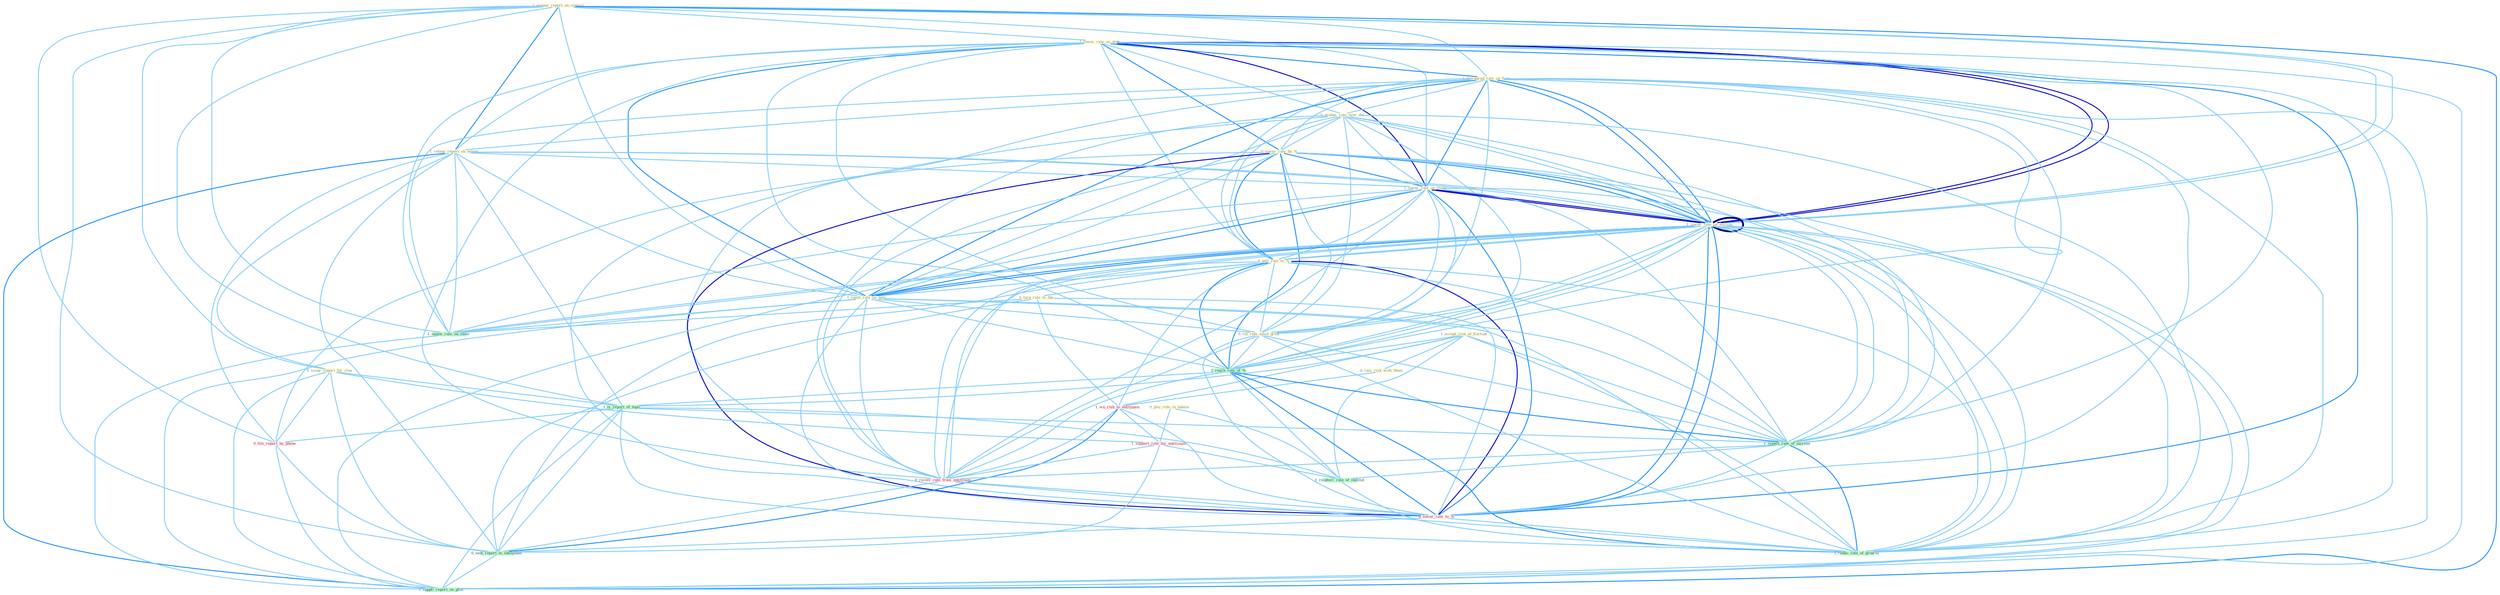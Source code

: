 Graph G{ 
    node
    [shape=polygon,style=filled,width=.5,height=.06,color="#BDFCC9",fixedsize=true,fontsize=4,
    fontcolor="#2f4f4f"];
    {node
    [color="#ffffe0", fontcolor="#8b7d6b"] "1_prepar_report_on_contact " "1_lower_rate_on_debt " "0_plai_role_in_takeov " "1_accept_risk_of_fluctuat " "1_downgrad_rate_on_firm " "0_produc_rate_over_dai " "0_lower_rate_by_% " "1_releas_report_on_extent " "1_lower_rate_on_stock " "1_lower_rate_on_million " "0_pull_rate_to_% " "0_rais_risk_with_them " "0_scour_report_for_clue " "0_turn_rule_to_the " "1_reset_rate_on_note " "0_cut_rate_amid_grow "}
{node [color="#fff0f5", fontcolor="#b22222"] "1_wa_risk_to_entitynam " "1_support_role_for_entitynam " "0_receiv_rate_from_entitynam " "0_file_report_by_phone " "0_lower_rate_to_% "}
edge [color="#B0E2FF"];

	"1_prepar_report_on_contact " -- "1_lower_rate_on_debt " [w="1", color="#87cefa" ];
	"1_prepar_report_on_contact " -- "1_downgrad_rate_on_firm " [w="1", color="#87cefa" ];
	"1_prepar_report_on_contact " -- "1_releas_report_on_extent " [w="2", color="#1e90ff" , len=0.8];
	"1_prepar_report_on_contact " -- "1_lower_rate_on_stock " [w="1", color="#87cefa" ];
	"1_prepar_report_on_contact " -- "1_lower_rate_on_million " [w="1", color="#87cefa" ];
	"1_prepar_report_on_contact " -- "0_scour_report_for_clue " [w="1", color="#87cefa" ];
	"1_prepar_report_on_contact " -- "1_reset_rate_on_note " [w="1", color="#87cefa" ];
	"1_prepar_report_on_contact " -- "1_impos_rule_on_state " [w="1", color="#87cefa" ];
	"1_prepar_report_on_contact " -- "1_is_report_of_topic " [w="1", color="#87cefa" ];
	"1_prepar_report_on_contact " -- "1_lower_rate_on_million " [w="1", color="#87cefa" ];
	"1_prepar_report_on_contact " -- "0_file_report_by_phone " [w="1", color="#87cefa" ];
	"1_prepar_report_on_contact " -- "0_sent_report_to_entitynam " [w="1", color="#87cefa" ];
	"1_prepar_report_on_contact " -- "1_suppli_report_on_plan " [w="2", color="#1e90ff" , len=0.8];
	"1_lower_rate_on_debt " -- "1_downgrad_rate_on_firm " [w="2", color="#1e90ff" , len=0.8];
	"1_lower_rate_on_debt " -- "0_produc_rate_over_dai " [w="1", color="#87cefa" ];
	"1_lower_rate_on_debt " -- "0_lower_rate_by_% " [w="2", color="#1e90ff" , len=0.8];
	"1_lower_rate_on_debt " -- "1_releas_report_on_extent " [w="1", color="#87cefa" ];
	"1_lower_rate_on_debt " -- "1_lower_rate_on_stock " [w="3", color="#0000cd" , len=0.6];
	"1_lower_rate_on_debt " -- "1_lower_rate_on_million " [w="3", color="#0000cd" , len=0.6];
	"1_lower_rate_on_debt " -- "0_pull_rate_to_% " [w="1", color="#87cefa" ];
	"1_lower_rate_on_debt " -- "1_reset_rate_on_note " [w="2", color="#1e90ff" , len=0.8];
	"1_lower_rate_on_debt " -- "0_cut_rate_amid_grow " [w="1", color="#87cefa" ];
	"1_lower_rate_on_debt " -- "1_impos_rule_on_state " [w="1", color="#87cefa" ];
	"1_lower_rate_on_debt " -- "1_reach_rate_of_% " [w="1", color="#87cefa" ];
	"1_lower_rate_on_debt " -- "1_expect_rate_of_increas " [w="1", color="#87cefa" ];
	"1_lower_rate_on_debt " -- "1_lower_rate_on_million " [w="3", color="#0000cd" , len=0.6];
	"1_lower_rate_on_debt " -- "0_receiv_rate_from_entitynam " [w="1", color="#87cefa" ];
	"1_lower_rate_on_debt " -- "0_lower_rate_to_% " [w="2", color="#1e90ff" , len=0.8];
	"1_lower_rate_on_debt " -- "1_suppli_report_on_plan " [w="1", color="#87cefa" ];
	"1_lower_rate_on_debt " -- "1_reduc_rate_of_growth " [w="1", color="#87cefa" ];
	"0_plai_role_in_takeov " -- "1_support_role_for_entitynam " [w="1", color="#87cefa" ];
	"0_plai_role_in_takeov " -- "1_reinforc_role_of_institut " [w="1", color="#87cefa" ];
	"1_accept_risk_of_fluctuat " -- "0_rais_risk_with_them " [w="1", color="#87cefa" ];
	"1_accept_risk_of_fluctuat " -- "1_wa_risk_to_entitynam " [w="1", color="#87cefa" ];
	"1_accept_risk_of_fluctuat " -- "1_reach_rate_of_% " [w="1", color="#87cefa" ];
	"1_accept_risk_of_fluctuat " -- "1_is_report_of_topic " [w="1", color="#87cefa" ];
	"1_accept_risk_of_fluctuat " -- "1_expect_rate_of_increas " [w="1", color="#87cefa" ];
	"1_accept_risk_of_fluctuat " -- "1_reinforc_role_of_institut " [w="1", color="#87cefa" ];
	"1_accept_risk_of_fluctuat " -- "1_reduc_rate_of_growth " [w="1", color="#87cefa" ];
	"1_downgrad_rate_on_firm " -- "0_produc_rate_over_dai " [w="1", color="#87cefa" ];
	"1_downgrad_rate_on_firm " -- "0_lower_rate_by_% " [w="1", color="#87cefa" ];
	"1_downgrad_rate_on_firm " -- "1_releas_report_on_extent " [w="1", color="#87cefa" ];
	"1_downgrad_rate_on_firm " -- "1_lower_rate_on_stock " [w="2", color="#1e90ff" , len=0.8];
	"1_downgrad_rate_on_firm " -- "1_lower_rate_on_million " [w="2", color="#1e90ff" , len=0.8];
	"1_downgrad_rate_on_firm " -- "0_pull_rate_to_% " [w="1", color="#87cefa" ];
	"1_downgrad_rate_on_firm " -- "1_reset_rate_on_note " [w="2", color="#1e90ff" , len=0.8];
	"1_downgrad_rate_on_firm " -- "0_cut_rate_amid_grow " [w="1", color="#87cefa" ];
	"1_downgrad_rate_on_firm " -- "1_impos_rule_on_state " [w="1", color="#87cefa" ];
	"1_downgrad_rate_on_firm " -- "1_reach_rate_of_% " [w="1", color="#87cefa" ];
	"1_downgrad_rate_on_firm " -- "1_expect_rate_of_increas " [w="1", color="#87cefa" ];
	"1_downgrad_rate_on_firm " -- "1_lower_rate_on_million " [w="2", color="#1e90ff" , len=0.8];
	"1_downgrad_rate_on_firm " -- "0_receiv_rate_from_entitynam " [w="1", color="#87cefa" ];
	"1_downgrad_rate_on_firm " -- "0_lower_rate_to_% " [w="1", color="#87cefa" ];
	"1_downgrad_rate_on_firm " -- "1_suppli_report_on_plan " [w="1", color="#87cefa" ];
	"1_downgrad_rate_on_firm " -- "1_reduc_rate_of_growth " [w="1", color="#87cefa" ];
	"0_produc_rate_over_dai " -- "0_lower_rate_by_% " [w="1", color="#87cefa" ];
	"0_produc_rate_over_dai " -- "1_lower_rate_on_stock " [w="1", color="#87cefa" ];
	"0_produc_rate_over_dai " -- "1_lower_rate_on_million " [w="1", color="#87cefa" ];
	"0_produc_rate_over_dai " -- "0_pull_rate_to_% " [w="1", color="#87cefa" ];
	"0_produc_rate_over_dai " -- "1_reset_rate_on_note " [w="1", color="#87cefa" ];
	"0_produc_rate_over_dai " -- "0_cut_rate_amid_grow " [w="1", color="#87cefa" ];
	"0_produc_rate_over_dai " -- "1_reach_rate_of_% " [w="1", color="#87cefa" ];
	"0_produc_rate_over_dai " -- "1_expect_rate_of_increas " [w="1", color="#87cefa" ];
	"0_produc_rate_over_dai " -- "1_lower_rate_on_million " [w="1", color="#87cefa" ];
	"0_produc_rate_over_dai " -- "0_receiv_rate_from_entitynam " [w="1", color="#87cefa" ];
	"0_produc_rate_over_dai " -- "0_lower_rate_to_% " [w="1", color="#87cefa" ];
	"0_produc_rate_over_dai " -- "1_reduc_rate_of_growth " [w="1", color="#87cefa" ];
	"0_lower_rate_by_% " -- "1_lower_rate_on_stock " [w="2", color="#1e90ff" , len=0.8];
	"0_lower_rate_by_% " -- "1_lower_rate_on_million " [w="2", color="#1e90ff" , len=0.8];
	"0_lower_rate_by_% " -- "0_pull_rate_to_% " [w="2", color="#1e90ff" , len=0.8];
	"0_lower_rate_by_% " -- "1_reset_rate_on_note " [w="1", color="#87cefa" ];
	"0_lower_rate_by_% " -- "0_cut_rate_amid_grow " [w="1", color="#87cefa" ];
	"0_lower_rate_by_% " -- "1_reach_rate_of_% " [w="2", color="#1e90ff" , len=0.8];
	"0_lower_rate_by_% " -- "1_expect_rate_of_increas " [w="1", color="#87cefa" ];
	"0_lower_rate_by_% " -- "1_lower_rate_on_million " [w="2", color="#1e90ff" , len=0.8];
	"0_lower_rate_by_% " -- "0_receiv_rate_from_entitynam " [w="1", color="#87cefa" ];
	"0_lower_rate_by_% " -- "0_file_report_by_phone " [w="1", color="#87cefa" ];
	"0_lower_rate_by_% " -- "0_lower_rate_to_% " [w="3", color="#0000cd" , len=0.6];
	"0_lower_rate_by_% " -- "1_reduc_rate_of_growth " [w="1", color="#87cefa" ];
	"1_releas_report_on_extent " -- "1_lower_rate_on_stock " [w="1", color="#87cefa" ];
	"1_releas_report_on_extent " -- "1_lower_rate_on_million " [w="1", color="#87cefa" ];
	"1_releas_report_on_extent " -- "0_scour_report_for_clue " [w="1", color="#87cefa" ];
	"1_releas_report_on_extent " -- "1_reset_rate_on_note " [w="1", color="#87cefa" ];
	"1_releas_report_on_extent " -- "1_impos_rule_on_state " [w="1", color="#87cefa" ];
	"1_releas_report_on_extent " -- "1_is_report_of_topic " [w="1", color="#87cefa" ];
	"1_releas_report_on_extent " -- "1_lower_rate_on_million " [w="1", color="#87cefa" ];
	"1_releas_report_on_extent " -- "0_file_report_by_phone " [w="1", color="#87cefa" ];
	"1_releas_report_on_extent " -- "0_sent_report_to_entitynam " [w="1", color="#87cefa" ];
	"1_releas_report_on_extent " -- "1_suppli_report_on_plan " [w="2", color="#1e90ff" , len=0.8];
	"1_lower_rate_on_stock " -- "1_lower_rate_on_million " [w="3", color="#0000cd" , len=0.6];
	"1_lower_rate_on_stock " -- "0_pull_rate_to_% " [w="1", color="#87cefa" ];
	"1_lower_rate_on_stock " -- "1_reset_rate_on_note " [w="2", color="#1e90ff" , len=0.8];
	"1_lower_rate_on_stock " -- "0_cut_rate_amid_grow " [w="1", color="#87cefa" ];
	"1_lower_rate_on_stock " -- "1_impos_rule_on_state " [w="1", color="#87cefa" ];
	"1_lower_rate_on_stock " -- "1_reach_rate_of_% " [w="1", color="#87cefa" ];
	"1_lower_rate_on_stock " -- "1_expect_rate_of_increas " [w="1", color="#87cefa" ];
	"1_lower_rate_on_stock " -- "1_lower_rate_on_million " [w="3", color="#0000cd" , len=0.6];
	"1_lower_rate_on_stock " -- "0_receiv_rate_from_entitynam " [w="1", color="#87cefa" ];
	"1_lower_rate_on_stock " -- "0_lower_rate_to_% " [w="2", color="#1e90ff" , len=0.8];
	"1_lower_rate_on_stock " -- "1_suppli_report_on_plan " [w="1", color="#87cefa" ];
	"1_lower_rate_on_stock " -- "1_reduc_rate_of_growth " [w="1", color="#87cefa" ];
	"1_lower_rate_on_million " -- "0_pull_rate_to_% " [w="1", color="#87cefa" ];
	"1_lower_rate_on_million " -- "1_reset_rate_on_note " [w="2", color="#1e90ff" , len=0.8];
	"1_lower_rate_on_million " -- "0_cut_rate_amid_grow " [w="1", color="#87cefa" ];
	"1_lower_rate_on_million " -- "1_impos_rule_on_state " [w="1", color="#87cefa" ];
	"1_lower_rate_on_million " -- "1_reach_rate_of_% " [w="1", color="#87cefa" ];
	"1_lower_rate_on_million " -- "1_expect_rate_of_increas " [w="1", color="#87cefa" ];
	"1_lower_rate_on_million " -- "1_lower_rate_on_million " [w="4", style=bold, color="#000080", len=0.4];
	"1_lower_rate_on_million " -- "0_receiv_rate_from_entitynam " [w="1", color="#87cefa" ];
	"1_lower_rate_on_million " -- "0_lower_rate_to_% " [w="2", color="#1e90ff" , len=0.8];
	"1_lower_rate_on_million " -- "1_suppli_report_on_plan " [w="1", color="#87cefa" ];
	"1_lower_rate_on_million " -- "1_reduc_rate_of_growth " [w="1", color="#87cefa" ];
	"0_pull_rate_to_% " -- "0_turn_rule_to_the " [w="1", color="#87cefa" ];
	"0_pull_rate_to_% " -- "1_reset_rate_on_note " [w="1", color="#87cefa" ];
	"0_pull_rate_to_% " -- "0_cut_rate_amid_grow " [w="1", color="#87cefa" ];
	"0_pull_rate_to_% " -- "1_wa_risk_to_entitynam " [w="1", color="#87cefa" ];
	"0_pull_rate_to_% " -- "1_reach_rate_of_% " [w="2", color="#1e90ff" , len=0.8];
	"0_pull_rate_to_% " -- "1_expect_rate_of_increas " [w="1", color="#87cefa" ];
	"0_pull_rate_to_% " -- "1_lower_rate_on_million " [w="1", color="#87cefa" ];
	"0_pull_rate_to_% " -- "0_receiv_rate_from_entitynam " [w="1", color="#87cefa" ];
	"0_pull_rate_to_% " -- "0_lower_rate_to_% " [w="3", color="#0000cd" , len=0.6];
	"0_pull_rate_to_% " -- "0_sent_report_to_entitynam " [w="1", color="#87cefa" ];
	"0_pull_rate_to_% " -- "1_reduc_rate_of_growth " [w="1", color="#87cefa" ];
	"0_rais_risk_with_them " -- "1_wa_risk_to_entitynam " [w="1", color="#87cefa" ];
	"0_scour_report_for_clue " -- "1_support_role_for_entitynam " [w="1", color="#87cefa" ];
	"0_scour_report_for_clue " -- "1_is_report_of_topic " [w="1", color="#87cefa" ];
	"0_scour_report_for_clue " -- "0_file_report_by_phone " [w="1", color="#87cefa" ];
	"0_scour_report_for_clue " -- "0_sent_report_to_entitynam " [w="1", color="#87cefa" ];
	"0_scour_report_for_clue " -- "1_suppli_report_on_plan " [w="1", color="#87cefa" ];
	"0_turn_rule_to_the " -- "1_wa_risk_to_entitynam " [w="1", color="#87cefa" ];
	"0_turn_rule_to_the " -- "1_impos_rule_on_state " [w="1", color="#87cefa" ];
	"0_turn_rule_to_the " -- "0_lower_rate_to_% " [w="1", color="#87cefa" ];
	"0_turn_rule_to_the " -- "0_sent_report_to_entitynam " [w="1", color="#87cefa" ];
	"1_reset_rate_on_note " -- "0_cut_rate_amid_grow " [w="1", color="#87cefa" ];
	"1_reset_rate_on_note " -- "1_impos_rule_on_state " [w="1", color="#87cefa" ];
	"1_reset_rate_on_note " -- "1_reach_rate_of_% " [w="1", color="#87cefa" ];
	"1_reset_rate_on_note " -- "1_expect_rate_of_increas " [w="1", color="#87cefa" ];
	"1_reset_rate_on_note " -- "1_lower_rate_on_million " [w="2", color="#1e90ff" , len=0.8];
	"1_reset_rate_on_note " -- "0_receiv_rate_from_entitynam " [w="1", color="#87cefa" ];
	"1_reset_rate_on_note " -- "0_lower_rate_to_% " [w="1", color="#87cefa" ];
	"1_reset_rate_on_note " -- "1_suppli_report_on_plan " [w="1", color="#87cefa" ];
	"1_reset_rate_on_note " -- "1_reduc_rate_of_growth " [w="1", color="#87cefa" ];
	"0_cut_rate_amid_grow " -- "1_reach_rate_of_% " [w="1", color="#87cefa" ];
	"0_cut_rate_amid_grow " -- "1_expect_rate_of_increas " [w="1", color="#87cefa" ];
	"0_cut_rate_amid_grow " -- "1_lower_rate_on_million " [w="1", color="#87cefa" ];
	"0_cut_rate_amid_grow " -- "0_receiv_rate_from_entitynam " [w="1", color="#87cefa" ];
	"0_cut_rate_amid_grow " -- "0_lower_rate_to_% " [w="1", color="#87cefa" ];
	"0_cut_rate_amid_grow " -- "1_reduc_rate_of_growth " [w="1", color="#87cefa" ];
	"1_wa_risk_to_entitynam " -- "1_support_role_for_entitynam " [w="1", color="#87cefa" ];
	"1_wa_risk_to_entitynam " -- "0_receiv_rate_from_entitynam " [w="1", color="#87cefa" ];
	"1_wa_risk_to_entitynam " -- "0_lower_rate_to_% " [w="1", color="#87cefa" ];
	"1_wa_risk_to_entitynam " -- "0_sent_report_to_entitynam " [w="2", color="#1e90ff" , len=0.8];
	"1_impos_rule_on_state " -- "1_lower_rate_on_million " [w="1", color="#87cefa" ];
	"1_impos_rule_on_state " -- "1_suppli_report_on_plan " [w="1", color="#87cefa" ];
	"1_support_role_for_entitynam " -- "1_reinforc_role_of_institut " [w="1", color="#87cefa" ];
	"1_support_role_for_entitynam " -- "0_receiv_rate_from_entitynam " [w="1", color="#87cefa" ];
	"1_support_role_for_entitynam " -- "0_sent_report_to_entitynam " [w="1", color="#87cefa" ];
	"1_reach_rate_of_% " -- "1_is_report_of_topic " [w="1", color="#87cefa" ];
	"1_reach_rate_of_% " -- "1_expect_rate_of_increas " [w="2", color="#1e90ff" , len=0.8];
	"1_reach_rate_of_% " -- "1_reinforc_role_of_institut " [w="1", color="#87cefa" ];
	"1_reach_rate_of_% " -- "1_lower_rate_on_million " [w="1", color="#87cefa" ];
	"1_reach_rate_of_% " -- "0_receiv_rate_from_entitynam " [w="1", color="#87cefa" ];
	"1_reach_rate_of_% " -- "0_lower_rate_to_% " [w="2", color="#1e90ff" , len=0.8];
	"1_reach_rate_of_% " -- "1_reduc_rate_of_growth " [w="2", color="#1e90ff" , len=0.8];
	"1_is_report_of_topic " -- "1_expect_rate_of_increas " [w="1", color="#87cefa" ];
	"1_is_report_of_topic " -- "1_reinforc_role_of_institut " [w="1", color="#87cefa" ];
	"1_is_report_of_topic " -- "0_file_report_by_phone " [w="1", color="#87cefa" ];
	"1_is_report_of_topic " -- "0_sent_report_to_entitynam " [w="1", color="#87cefa" ];
	"1_is_report_of_topic " -- "1_suppli_report_on_plan " [w="1", color="#87cefa" ];
	"1_is_report_of_topic " -- "1_reduc_rate_of_growth " [w="1", color="#87cefa" ];
	"1_expect_rate_of_increas " -- "1_reinforc_role_of_institut " [w="1", color="#87cefa" ];
	"1_expect_rate_of_increas " -- "1_lower_rate_on_million " [w="1", color="#87cefa" ];
	"1_expect_rate_of_increas " -- "0_receiv_rate_from_entitynam " [w="1", color="#87cefa" ];
	"1_expect_rate_of_increas " -- "0_lower_rate_to_% " [w="1", color="#87cefa" ];
	"1_expect_rate_of_increas " -- "1_reduc_rate_of_growth " [w="2", color="#1e90ff" , len=0.8];
	"1_reinforc_role_of_institut " -- "1_reduc_rate_of_growth " [w="1", color="#87cefa" ];
	"1_lower_rate_on_million " -- "0_receiv_rate_from_entitynam " [w="1", color="#87cefa" ];
	"1_lower_rate_on_million " -- "0_lower_rate_to_% " [w="2", color="#1e90ff" , len=0.8];
	"1_lower_rate_on_million " -- "1_suppli_report_on_plan " [w="1", color="#87cefa" ];
	"1_lower_rate_on_million " -- "1_reduc_rate_of_growth " [w="1", color="#87cefa" ];
	"0_receiv_rate_from_entitynam " -- "0_lower_rate_to_% " [w="1", color="#87cefa" ];
	"0_receiv_rate_from_entitynam " -- "0_sent_report_to_entitynam " [w="1", color="#87cefa" ];
	"0_receiv_rate_from_entitynam " -- "1_reduc_rate_of_growth " [w="1", color="#87cefa" ];
	"0_file_report_by_phone " -- "0_sent_report_to_entitynam " [w="1", color="#87cefa" ];
	"0_file_report_by_phone " -- "1_suppli_report_on_plan " [w="1", color="#87cefa" ];
	"0_lower_rate_to_% " -- "0_sent_report_to_entitynam " [w="1", color="#87cefa" ];
	"0_lower_rate_to_% " -- "1_reduc_rate_of_growth " [w="1", color="#87cefa" ];
	"0_sent_report_to_entitynam " -- "1_suppli_report_on_plan " [w="1", color="#87cefa" ];
}